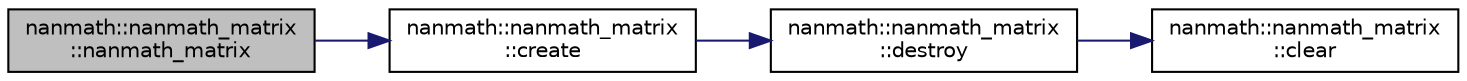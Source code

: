 digraph "nanmath::nanmath_matrix::nanmath_matrix"
{
  edge [fontname="Helvetica",fontsize="10",labelfontname="Helvetica",labelfontsize="10"];
  node [fontname="Helvetica",fontsize="10",shape=record];
  rankdir="LR";
  Node1 [label="nanmath::nanmath_matrix\l::nanmath_matrix",height=0.2,width=0.4,color="black", fillcolor="grey75", style="filled", fontcolor="black"];
  Node1 -> Node2 [color="midnightblue",fontsize="10",style="solid",fontname="Helvetica"];
  Node2 [label="nanmath::nanmath_matrix\l::create",height=0.2,width=0.4,color="black", fillcolor="white", style="filled",URL="$classnanmath_1_1nanmath__matrix.html#a0d9762b03f6e27563bbdf821be78342d"];
  Node2 -> Node3 [color="midnightblue",fontsize="10",style="solid",fontname="Helvetica"];
  Node3 [label="nanmath::nanmath_matrix\l::destroy",height=0.2,width=0.4,color="black", fillcolor="white", style="filled",URL="$classnanmath_1_1nanmath__matrix.html#a8a1432e6ebd91c5035285ee47c747798"];
  Node3 -> Node4 [color="midnightblue",fontsize="10",style="solid",fontname="Helvetica"];
  Node4 [label="nanmath::nanmath_matrix\l::clear",height=0.2,width=0.4,color="black", fillcolor="white", style="filled",URL="$classnanmath_1_1nanmath__matrix.html#a65c42ef1d4dca4553ffd13fcc0258a74"];
}
